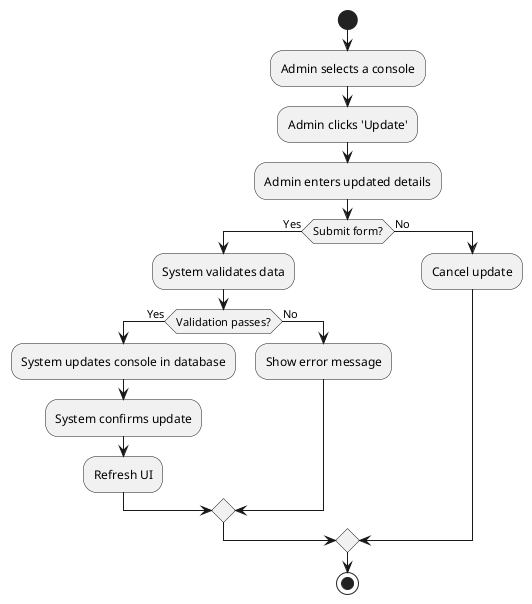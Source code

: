  @startuml
start
:Admin selects a console;
:Admin clicks 'Update';
:Admin enters updated details;
if (Submit form?) then (Yes)
    :System validates data;
    if (Validation passes?) then (Yes)
        :System updates console in database;
        :System confirms update;
        :Refresh UI;
    else (No)
        :Show error message;
    endif
else (No)
    :Cancel update;
endif
stop
@enduml
